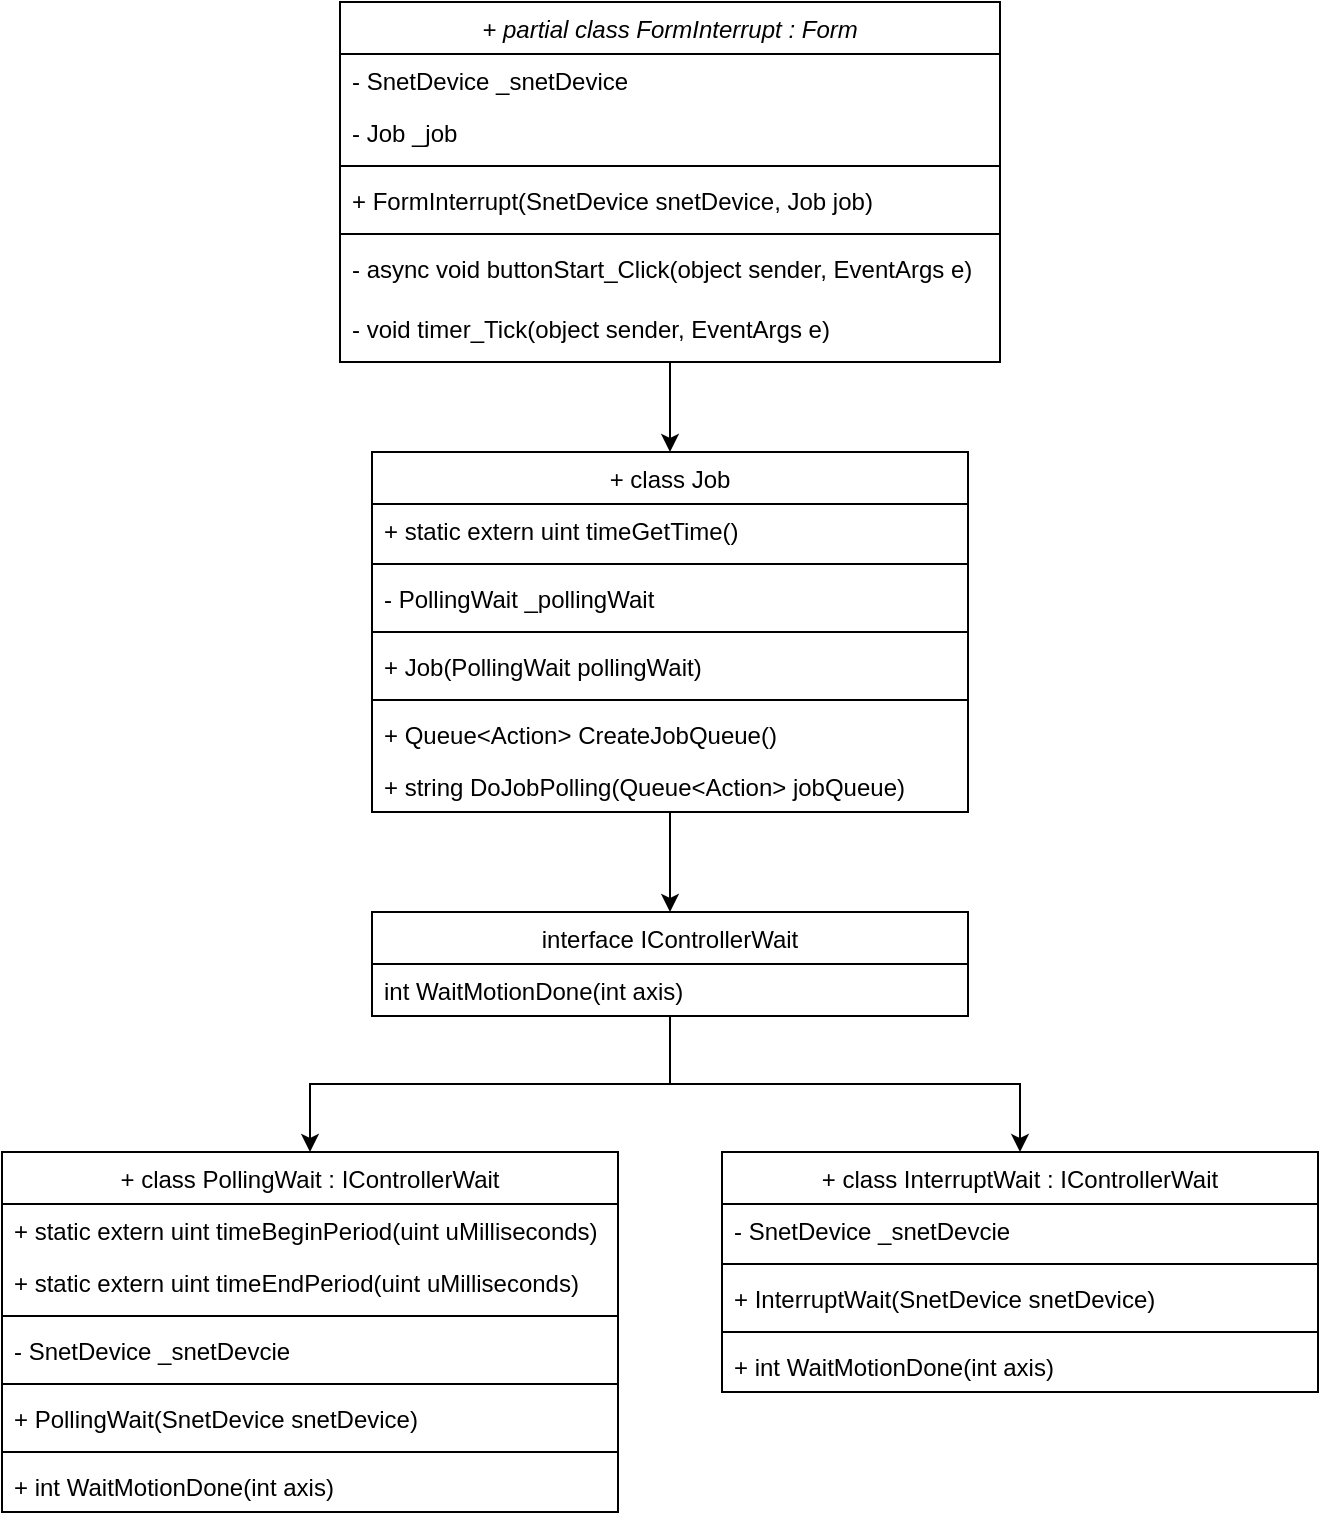 <mxfile version="16.6.2" type="device" pages="2"><diagram id="C5RBs43oDa-KdzZeNtuy" name="ClassDiagram"><mxGraphModel dx="1422" dy="762" grid="1" gridSize="10" guides="1" tooltips="1" connect="1" arrows="1" fold="1" page="1" pageScale="1" pageWidth="827" pageHeight="1169" math="0" shadow="0"><root><mxCell id="WIyWlLk6GJQsqaUBKTNV-0"/><mxCell id="WIyWlLk6GJQsqaUBKTNV-1" parent="WIyWlLk6GJQsqaUBKTNV-0"/><mxCell id="IxHLVfhOY86PWnA-Gyq3-32" style="edgeStyle=orthogonalEdgeStyle;rounded=0;orthogonalLoop=1;jettySize=auto;html=1;entryX=0.5;entryY=0;entryDx=0;entryDy=0;" parent="WIyWlLk6GJQsqaUBKTNV-1" source="zkfFHV4jXpPFQw0GAbJ--0" target="zkfFHV4jXpPFQw0GAbJ--17" edge="1"><mxGeometry relative="1" as="geometry"/></mxCell><mxCell id="zkfFHV4jXpPFQw0GAbJ--0" value="+ partial class FormInterrupt : Form" style="swimlane;fontStyle=2;align=center;verticalAlign=top;childLayout=stackLayout;horizontal=1;startSize=26;horizontalStack=0;resizeParent=1;resizeLast=0;collapsible=1;marginBottom=0;rounded=0;shadow=0;strokeWidth=1;" parent="WIyWlLk6GJQsqaUBKTNV-1" vertex="1"><mxGeometry x="254" y="207" width="330" height="180" as="geometry"><mxRectangle x="230" y="140" width="160" height="26" as="alternateBounds"/></mxGeometry></mxCell><mxCell id="zkfFHV4jXpPFQw0GAbJ--1" value="- SnetDevice _snetDevice" style="text;align=left;verticalAlign=top;spacingLeft=4;spacingRight=4;overflow=hidden;rotatable=0;points=[[0,0.5],[1,0.5]];portConstraint=eastwest;" parent="zkfFHV4jXpPFQw0GAbJ--0" vertex="1"><mxGeometry y="26" width="330" height="26" as="geometry"/></mxCell><mxCell id="zkfFHV4jXpPFQw0GAbJ--2" value="- Job _job" style="text;align=left;verticalAlign=top;spacingLeft=4;spacingRight=4;overflow=hidden;rotatable=0;points=[[0,0.5],[1,0.5]];portConstraint=eastwest;rounded=0;shadow=0;html=0;" parent="zkfFHV4jXpPFQw0GAbJ--0" vertex="1"><mxGeometry y="52" width="330" height="26" as="geometry"/></mxCell><mxCell id="zkfFHV4jXpPFQw0GAbJ--4" value="" style="line;html=1;strokeWidth=1;align=left;verticalAlign=middle;spacingTop=-1;spacingLeft=3;spacingRight=3;rotatable=0;labelPosition=right;points=[];portConstraint=eastwest;" parent="zkfFHV4jXpPFQw0GAbJ--0" vertex="1"><mxGeometry y="78" width="330" height="8" as="geometry"/></mxCell><mxCell id="IxHLVfhOY86PWnA-Gyq3-1" value="+ FormInterrupt(SnetDevice snetDevice, Job job)" style="text;align=left;verticalAlign=top;spacingLeft=4;spacingRight=4;overflow=hidden;rotatable=0;points=[[0,0.5],[1,0.5]];portConstraint=eastwest;rounded=0;shadow=0;html=0;" parent="zkfFHV4jXpPFQw0GAbJ--0" vertex="1"><mxGeometry y="86" width="330" height="26" as="geometry"/></mxCell><mxCell id="IxHLVfhOY86PWnA-Gyq3-0" value="" style="line;html=1;strokeWidth=1;align=left;verticalAlign=middle;spacingTop=-1;spacingLeft=3;spacingRight=3;rotatable=0;labelPosition=right;points=[];portConstraint=eastwest;" parent="zkfFHV4jXpPFQw0GAbJ--0" vertex="1"><mxGeometry y="112" width="330" height="8" as="geometry"/></mxCell><mxCell id="zkfFHV4jXpPFQw0GAbJ--5" value="- async void buttonStart_Click(object sender, EventArgs e)" style="text;align=left;verticalAlign=top;spacingLeft=4;spacingRight=4;overflow=hidden;rotatable=0;points=[[0,0.5],[1,0.5]];portConstraint=eastwest;" parent="zkfFHV4jXpPFQw0GAbJ--0" vertex="1"><mxGeometry y="120" width="330" height="30" as="geometry"/></mxCell><mxCell id="NC8krUIxReRvS9KVghJu-0" value="- void timer_Tick(object sender, EventArgs e)" style="text;align=left;verticalAlign=top;spacingLeft=4;spacingRight=4;overflow=hidden;rotatable=0;points=[[0,0.5],[1,0.5]];portConstraint=eastwest;" vertex="1" parent="zkfFHV4jXpPFQw0GAbJ--0"><mxGeometry y="150" width="330" height="30" as="geometry"/></mxCell><mxCell id="IxHLVfhOY86PWnA-Gyq3-33" style="edgeStyle=orthogonalEdgeStyle;rounded=0;orthogonalLoop=1;jettySize=auto;html=1;" parent="WIyWlLk6GJQsqaUBKTNV-1" source="zkfFHV4jXpPFQw0GAbJ--17" target="IxHLVfhOY86PWnA-Gyq3-7" edge="1"><mxGeometry relative="1" as="geometry"/></mxCell><mxCell id="zkfFHV4jXpPFQw0GAbJ--17" value="+ class Job" style="swimlane;fontStyle=0;align=center;verticalAlign=top;childLayout=stackLayout;horizontal=1;startSize=26;horizontalStack=0;resizeParent=1;resizeLast=0;collapsible=1;marginBottom=0;rounded=0;shadow=0;strokeWidth=1;" parent="WIyWlLk6GJQsqaUBKTNV-1" vertex="1"><mxGeometry x="270" y="432" width="298" height="180" as="geometry"><mxRectangle x="550" y="140" width="160" height="26" as="alternateBounds"/></mxGeometry></mxCell><mxCell id="zkfFHV4jXpPFQw0GAbJ--18" value="+ static extern uint timeGetTime()" style="text;align=left;verticalAlign=top;spacingLeft=4;spacingRight=4;overflow=hidden;rotatable=0;points=[[0,0.5],[1,0.5]];portConstraint=eastwest;" parent="zkfFHV4jXpPFQw0GAbJ--17" vertex="1"><mxGeometry y="26" width="298" height="26" as="geometry"/></mxCell><mxCell id="zkfFHV4jXpPFQw0GAbJ--23" value="" style="line;html=1;strokeWidth=1;align=left;verticalAlign=middle;spacingTop=-1;spacingLeft=3;spacingRight=3;rotatable=0;labelPosition=right;points=[];portConstraint=eastwest;" parent="zkfFHV4jXpPFQw0GAbJ--17" vertex="1"><mxGeometry y="52" width="298" height="8" as="geometry"/></mxCell><mxCell id="zkfFHV4jXpPFQw0GAbJ--19" value="- PollingWait _pollingWait" style="text;align=left;verticalAlign=top;spacingLeft=4;spacingRight=4;overflow=hidden;rotatable=0;points=[[0,0.5],[1,0.5]];portConstraint=eastwest;rounded=0;shadow=0;html=0;" parent="zkfFHV4jXpPFQw0GAbJ--17" vertex="1"><mxGeometry y="60" width="298" height="26" as="geometry"/></mxCell><mxCell id="IxHLVfhOY86PWnA-Gyq3-4" value="" style="line;html=1;strokeWidth=1;align=left;verticalAlign=middle;spacingTop=-1;spacingLeft=3;spacingRight=3;rotatable=0;labelPosition=right;points=[];portConstraint=eastwest;" parent="zkfFHV4jXpPFQw0GAbJ--17" vertex="1"><mxGeometry y="86" width="298" height="8" as="geometry"/></mxCell><mxCell id="zkfFHV4jXpPFQw0GAbJ--20" value="+ Job(PollingWait pollingWait)" style="text;align=left;verticalAlign=top;spacingLeft=4;spacingRight=4;overflow=hidden;rotatable=0;points=[[0,0.5],[1,0.5]];portConstraint=eastwest;rounded=0;shadow=0;html=0;" parent="zkfFHV4jXpPFQw0GAbJ--17" vertex="1"><mxGeometry y="94" width="298" height="26" as="geometry"/></mxCell><mxCell id="IxHLVfhOY86PWnA-Gyq3-5" value="" style="line;html=1;strokeWidth=1;align=left;verticalAlign=middle;spacingTop=-1;spacingLeft=3;spacingRight=3;rotatable=0;labelPosition=right;points=[];portConstraint=eastwest;" parent="zkfFHV4jXpPFQw0GAbJ--17" vertex="1"><mxGeometry y="120" width="298" height="8" as="geometry"/></mxCell><mxCell id="zkfFHV4jXpPFQw0GAbJ--22" value="+ Queue&lt;Action&gt; CreateJobQueue()" style="text;align=left;verticalAlign=top;spacingLeft=4;spacingRight=4;overflow=hidden;rotatable=0;points=[[0,0.5],[1,0.5]];portConstraint=eastwest;rounded=0;shadow=0;html=0;" parent="zkfFHV4jXpPFQw0GAbJ--17" vertex="1"><mxGeometry y="128" width="298" height="26" as="geometry"/></mxCell><mxCell id="zkfFHV4jXpPFQw0GAbJ--24" value="+ string DoJobPolling(Queue&lt;Action&gt; jobQueue)" style="text;align=left;verticalAlign=top;spacingLeft=4;spacingRight=4;overflow=hidden;rotatable=0;points=[[0,0.5],[1,0.5]];portConstraint=eastwest;" parent="zkfFHV4jXpPFQw0GAbJ--17" vertex="1"><mxGeometry y="154" width="298" height="26" as="geometry"/></mxCell><mxCell id="IxHLVfhOY86PWnA-Gyq3-34" style="edgeStyle=orthogonalEdgeStyle;rounded=0;orthogonalLoop=1;jettySize=auto;html=1;" parent="WIyWlLk6GJQsqaUBKTNV-1" source="IxHLVfhOY86PWnA-Gyq3-7" target="IxHLVfhOY86PWnA-Gyq3-16" edge="1"><mxGeometry relative="1" as="geometry"/></mxCell><mxCell id="IxHLVfhOY86PWnA-Gyq3-35" style="edgeStyle=orthogonalEdgeStyle;rounded=0;orthogonalLoop=1;jettySize=auto;html=1;exitX=0.5;exitY=1;exitDx=0;exitDy=0;" parent="WIyWlLk6GJQsqaUBKTNV-1" source="IxHLVfhOY86PWnA-Gyq3-7" target="IxHLVfhOY86PWnA-Gyq3-26" edge="1"><mxGeometry relative="1" as="geometry"/></mxCell><mxCell id="IxHLVfhOY86PWnA-Gyq3-7" value="interface IControllerWait" style="swimlane;fontStyle=0;align=center;verticalAlign=top;childLayout=stackLayout;horizontal=1;startSize=26;horizontalStack=0;resizeParent=1;resizeLast=0;collapsible=1;marginBottom=0;rounded=0;shadow=0;strokeWidth=1;" parent="WIyWlLk6GJQsqaUBKTNV-1" vertex="1"><mxGeometry x="270" y="662" width="298" height="52" as="geometry"><mxRectangle x="550" y="140" width="160" height="26" as="alternateBounds"/></mxGeometry></mxCell><mxCell id="IxHLVfhOY86PWnA-Gyq3-25" value="int WaitMotionDone(int axis)" style="text;align=left;verticalAlign=top;spacingLeft=4;spacingRight=4;overflow=hidden;rotatable=0;points=[[0,0.5],[1,0.5]];portConstraint=eastwest;" parent="IxHLVfhOY86PWnA-Gyq3-7" vertex="1"><mxGeometry y="26" width="298" height="24" as="geometry"/></mxCell><mxCell id="IxHLVfhOY86PWnA-Gyq3-16" value="+ class PollingWait : IControllerWait" style="swimlane;fontStyle=0;align=center;verticalAlign=top;childLayout=stackLayout;horizontal=1;startSize=26;horizontalStack=0;resizeParent=1;resizeLast=0;collapsible=1;marginBottom=0;rounded=0;shadow=0;strokeWidth=1;" parent="WIyWlLk6GJQsqaUBKTNV-1" vertex="1"><mxGeometry x="85" y="782" width="308" height="180" as="geometry"><mxRectangle x="550" y="140" width="160" height="26" as="alternateBounds"/></mxGeometry></mxCell><mxCell id="IxHLVfhOY86PWnA-Gyq3-17" value="+ static extern uint timeBeginPeriod(uint uMilliseconds)" style="text;align=left;verticalAlign=top;spacingLeft=4;spacingRight=4;overflow=hidden;rotatable=0;points=[[0,0.5],[1,0.5]];portConstraint=eastwest;" parent="IxHLVfhOY86PWnA-Gyq3-16" vertex="1"><mxGeometry y="26" width="308" height="26" as="geometry"/></mxCell><mxCell id="qBceFtxq9DxYeDgg6gSv-2" value="+ static extern uint timeEndPeriod(uint uMilliseconds)" style="text;align=left;verticalAlign=top;spacingLeft=4;spacingRight=4;overflow=hidden;rotatable=0;points=[[0,0.5],[1,0.5]];portConstraint=eastwest;" parent="IxHLVfhOY86PWnA-Gyq3-16" vertex="1"><mxGeometry y="52" width="308" height="26" as="geometry"/></mxCell><mxCell id="qBceFtxq9DxYeDgg6gSv-1" value="" style="line;html=1;strokeWidth=1;align=left;verticalAlign=middle;spacingTop=-1;spacingLeft=3;spacingRight=3;rotatable=0;labelPosition=right;points=[];portConstraint=eastwest;" parent="IxHLVfhOY86PWnA-Gyq3-16" vertex="1"><mxGeometry y="78" width="308" height="8" as="geometry"/></mxCell><mxCell id="qBceFtxq9DxYeDgg6gSv-0" value="- SnetDevice _snetDevcie" style="text;align=left;verticalAlign=top;spacingLeft=4;spacingRight=4;overflow=hidden;rotatable=0;points=[[0,0.5],[1,0.5]];portConstraint=eastwest;" parent="IxHLVfhOY86PWnA-Gyq3-16" vertex="1"><mxGeometry y="86" width="308" height="26" as="geometry"/></mxCell><mxCell id="IxHLVfhOY86PWnA-Gyq3-18" value="" style="line;html=1;strokeWidth=1;align=left;verticalAlign=middle;spacingTop=-1;spacingLeft=3;spacingRight=3;rotatable=0;labelPosition=right;points=[];portConstraint=eastwest;" parent="IxHLVfhOY86PWnA-Gyq3-16" vertex="1"><mxGeometry y="112" width="308" height="8" as="geometry"/></mxCell><mxCell id="IxHLVfhOY86PWnA-Gyq3-19" value="+ PollingWait(SnetDevice snetDevice)" style="text;align=left;verticalAlign=top;spacingLeft=4;spacingRight=4;overflow=hidden;rotatable=0;points=[[0,0.5],[1,0.5]];portConstraint=eastwest;rounded=0;shadow=0;html=0;" parent="IxHLVfhOY86PWnA-Gyq3-16" vertex="1"><mxGeometry y="120" width="308" height="26" as="geometry"/></mxCell><mxCell id="IxHLVfhOY86PWnA-Gyq3-20" value="" style="line;html=1;strokeWidth=1;align=left;verticalAlign=middle;spacingTop=-1;spacingLeft=3;spacingRight=3;rotatable=0;labelPosition=right;points=[];portConstraint=eastwest;" parent="IxHLVfhOY86PWnA-Gyq3-16" vertex="1"><mxGeometry y="146" width="308" height="8" as="geometry"/></mxCell><mxCell id="IxHLVfhOY86PWnA-Gyq3-21" value="+ int WaitMotionDone(int axis)" style="text;align=left;verticalAlign=top;spacingLeft=4;spacingRight=4;overflow=hidden;rotatable=0;points=[[0,0.5],[1,0.5]];portConstraint=eastwest;rounded=0;shadow=0;html=0;" parent="IxHLVfhOY86PWnA-Gyq3-16" vertex="1"><mxGeometry y="154" width="308" height="26" as="geometry"/></mxCell><mxCell id="IxHLVfhOY86PWnA-Gyq3-26" value="+ class InterruptWait : IControllerWait" style="swimlane;fontStyle=0;align=center;verticalAlign=top;childLayout=stackLayout;horizontal=1;startSize=26;horizontalStack=0;resizeParent=1;resizeLast=0;collapsible=1;marginBottom=0;rounded=0;shadow=0;strokeWidth=1;" parent="WIyWlLk6GJQsqaUBKTNV-1" vertex="1"><mxGeometry x="445" y="782" width="298" height="120" as="geometry"><mxRectangle x="550" y="140" width="160" height="26" as="alternateBounds"/></mxGeometry></mxCell><mxCell id="IxHLVfhOY86PWnA-Gyq3-27" value="- SnetDevice _snetDevcie" style="text;align=left;verticalAlign=top;spacingLeft=4;spacingRight=4;overflow=hidden;rotatable=0;points=[[0,0.5],[1,0.5]];portConstraint=eastwest;" parent="IxHLVfhOY86PWnA-Gyq3-26" vertex="1"><mxGeometry y="26" width="298" height="26" as="geometry"/></mxCell><mxCell id="IxHLVfhOY86PWnA-Gyq3-28" value="" style="line;html=1;strokeWidth=1;align=left;verticalAlign=middle;spacingTop=-1;spacingLeft=3;spacingRight=3;rotatable=0;labelPosition=right;points=[];portConstraint=eastwest;" parent="IxHLVfhOY86PWnA-Gyq3-26" vertex="1"><mxGeometry y="52" width="298" height="8" as="geometry"/></mxCell><mxCell id="IxHLVfhOY86PWnA-Gyq3-29" value="+ InterruptWait(SnetDevice snetDevice)" style="text;align=left;verticalAlign=top;spacingLeft=4;spacingRight=4;overflow=hidden;rotatable=0;points=[[0,0.5],[1,0.5]];portConstraint=eastwest;rounded=0;shadow=0;html=0;" parent="IxHLVfhOY86PWnA-Gyq3-26" vertex="1"><mxGeometry y="60" width="298" height="26" as="geometry"/></mxCell><mxCell id="IxHLVfhOY86PWnA-Gyq3-30" value="" style="line;html=1;strokeWidth=1;align=left;verticalAlign=middle;spacingTop=-1;spacingLeft=3;spacingRight=3;rotatable=0;labelPosition=right;points=[];portConstraint=eastwest;" parent="IxHLVfhOY86PWnA-Gyq3-26" vertex="1"><mxGeometry y="86" width="298" height="8" as="geometry"/></mxCell><mxCell id="IxHLVfhOY86PWnA-Gyq3-31" value="+ int WaitMotionDone(int axis)" style="text;align=left;verticalAlign=top;spacingLeft=4;spacingRight=4;overflow=hidden;rotatable=0;points=[[0,0.5],[1,0.5]];portConstraint=eastwest;rounded=0;shadow=0;html=0;" parent="IxHLVfhOY86PWnA-Gyq3-26" vertex="1"><mxGeometry y="94" width="298" height="26" as="geometry"/></mxCell></root></mxGraphModel></diagram><diagram id="hNvPXi9wQsh4KGJOwSyo" name="FlowChart"><mxGraphModel dx="1422" dy="762" grid="1" gridSize="10" guides="1" tooltips="1" connect="1" arrows="1" fold="1" page="1" pageScale="1" pageWidth="827" pageHeight="1169" math="0" shadow="0"><root><mxCell id="ifxCodhtlXiuQXGO27VI-0"/><mxCell id="ifxCodhtlXiuQXGO27VI-1" parent="ifxCodhtlXiuQXGO27VI-0"/><mxCell id="ifxCodhtlXiuQXGO27VI-2" value="FormInterrupt 생성자 호출" style="rounded=1;whiteSpace=wrap;html=1;fontSize=12;glass=0;strokeWidth=1;shadow=0;" parent="ifxCodhtlXiuQXGO27VI-1" vertex="1"><mxGeometry x="324" y="30" width="180" height="40" as="geometry"/></mxCell><mxCell id="ifxCodhtlXiuQXGO27VI-3" value="SnetDevice 객체 생성" style="rounded=1;whiteSpace=wrap;html=1;fontSize=12;glass=0;strokeWidth=1;shadow=0;" parent="ifxCodhtlXiuQXGO27VI-1" vertex="1"><mxGeometry x="341.5" y="110" width="145" height="40" as="geometry"/></mxCell><mxCell id="ifxCodhtlXiuQXGO27VI-4" value="" style="rounded=0;html=1;jettySize=auto;orthogonalLoop=1;fontSize=11;endArrow=block;endFill=0;endSize=8;strokeWidth=1;shadow=0;labelBackgroundColor=none;edgeStyle=orthogonalEdgeStyle;" parent="ifxCodhtlXiuQXGO27VI-1" edge="1"><mxGeometry relative="1" as="geometry"><mxPoint x="413.8" y="70" as="sourcePoint"/><mxPoint x="413.8" y="110" as="targetPoint"/></mxGeometry></mxCell><mxCell id="ifxCodhtlXiuQXGO27VI-5" value="Job 객체 생성" style="rounded=1;whiteSpace=wrap;html=1;fontSize=12;glass=0;strokeWidth=1;shadow=0;" parent="ifxCodhtlXiuQXGO27VI-1" vertex="1"><mxGeometry x="361.5" y="190" width="105" height="40" as="geometry"/></mxCell><mxCell id="ifxCodhtlXiuQXGO27VI-6" value="" style="rounded=0;html=1;jettySize=auto;orthogonalLoop=1;fontSize=11;endArrow=block;endFill=0;endSize=8;strokeWidth=1;shadow=0;labelBackgroundColor=none;edgeStyle=orthogonalEdgeStyle;" parent="ifxCodhtlXiuQXGO27VI-1" edge="1"><mxGeometry relative="1" as="geometry"><mxPoint x="413.58" y="150" as="sourcePoint"/><mxPoint x="413.58" y="190" as="targetPoint"/></mxGeometry></mxCell><mxCell id="ifxCodhtlXiuQXGO27VI-7" value="" style="rounded=0;html=1;jettySize=auto;orthogonalLoop=1;fontSize=11;endArrow=block;endFill=0;endSize=8;strokeWidth=1;shadow=0;labelBackgroundColor=none;edgeStyle=orthogonalEdgeStyle;" parent="ifxCodhtlXiuQXGO27VI-1" edge="1"><mxGeometry relative="1" as="geometry"><mxPoint x="413.58" y="230" as="sourcePoint"/><mxPoint x="413.58" y="270" as="targetPoint"/></mxGeometry></mxCell><mxCell id="ifxCodhtlXiuQXGO27VI-8" value="buttonStart 클릭" style="ellipse;shape=cloud;whiteSpace=wrap;html=1;" parent="ifxCodhtlXiuQXGO27VI-1" vertex="1"><mxGeometry x="328.62" y="343" width="170" height="60" as="geometry"/></mxCell><mxCell id="ifxCodhtlXiuQXGO27VI-9" value="" style="rounded=0;html=1;jettySize=auto;orthogonalLoop=1;fontSize=11;endArrow=block;endFill=0;endSize=8;strokeWidth=1;shadow=0;labelBackgroundColor=none;edgeStyle=orthogonalEdgeStyle;" parent="ifxCodhtlXiuQXGO27VI-1" edge="1"><mxGeometry relative="1" as="geometry"><mxPoint x="413.2" y="400" as="sourcePoint"/><mxPoint x="413.2" y="440" as="targetPoint"/></mxGeometry></mxCell><mxCell id="ifxCodhtlXiuQXGO27VI-10" value="Form에 입력된data 파싱" style="rounded=1;whiteSpace=wrap;html=1;fontSize=12;glass=0;strokeWidth=1;shadow=0;" parent="ifxCodhtlXiuQXGO27VI-1" vertex="1"><mxGeometry x="332.37" y="440" width="162.5" height="40" as="geometry"/></mxCell><mxCell id="ifxCodhtlXiuQXGO27VI-11" value="JobQueue 생성" style="rounded=1;whiteSpace=wrap;html=1;fontSize=12;glass=0;strokeWidth=1;shadow=0;" parent="ifxCodhtlXiuQXGO27VI-1" vertex="1"><mxGeometry x="352.37" y="520" width="122.5" height="40" as="geometry"/></mxCell><mxCell id="ifxCodhtlXiuQXGO27VI-12" value="" style="rounded=0;html=1;jettySize=auto;orthogonalLoop=1;fontSize=11;endArrow=block;endFill=0;endSize=8;strokeWidth=1;shadow=0;labelBackgroundColor=none;edgeStyle=orthogonalEdgeStyle;" parent="ifxCodhtlXiuQXGO27VI-1" edge="1"><mxGeometry relative="1" as="geometry"><mxPoint x="413.42" y="480" as="sourcePoint"/><mxPoint x="413.42" y="520" as="targetPoint"/></mxGeometry></mxCell><mxCell id="ifxCodhtlXiuQXGO27VI-13" value="JobQueue에 Job 할당(Enqueue)" style="rounded=1;whiteSpace=wrap;html=1;fontSize=12;glass=0;strokeWidth=1;shadow=0;" parent="ifxCodhtlXiuQXGO27VI-1" vertex="1"><mxGeometry x="305.5" y="600" width="216.25" height="40" as="geometry"/></mxCell><mxCell id="ifxCodhtlXiuQXGO27VI-14" value="" style="rounded=0;html=1;jettySize=auto;orthogonalLoop=1;fontSize=11;endArrow=block;endFill=0;endSize=8;strokeWidth=1;shadow=0;labelBackgroundColor=none;edgeStyle=orthogonalEdgeStyle;" parent="ifxCodhtlXiuQXGO27VI-1" edge="1"><mxGeometry relative="1" as="geometry"><mxPoint x="413.42" y="560" as="sourcePoint"/><mxPoint x="413.42" y="600" as="targetPoint"/></mxGeometry></mxCell><mxCell id="ifxCodhtlXiuQXGO27VI-15" value="DoJobPolling(Job 실행 함수)의&lt;br&gt;람다식(Action) 선언" style="rounded=1;whiteSpace=wrap;html=1;fontSize=12;glass=0;strokeWidth=1;shadow=0;" parent="ifxCodhtlXiuQXGO27VI-1" vertex="1"><mxGeometry x="309.56" y="680" width="208.13" height="50" as="geometry"/></mxCell><mxCell id="ifxCodhtlXiuQXGO27VI-16" value="" style="rounded=0;html=1;jettySize=auto;orthogonalLoop=1;fontSize=11;endArrow=block;endFill=0;endSize=8;strokeWidth=1;shadow=0;labelBackgroundColor=none;edgeStyle=orthogonalEdgeStyle;" parent="ifxCodhtlXiuQXGO27VI-1" edge="1"><mxGeometry relative="1" as="geometry"><mxPoint x="413.42" y="640" as="sourcePoint"/><mxPoint x="413.42" y="680" as="targetPoint"/></mxGeometry></mxCell><mxCell id="ifxCodhtlXiuQXGO27VI-17" value="" style="rounded=0;html=1;jettySize=auto;orthogonalLoop=1;fontSize=11;endArrow=block;endFill=0;endSize=8;strokeWidth=1;shadow=0;labelBackgroundColor=none;edgeStyle=orthogonalEdgeStyle;" parent="ifxCodhtlXiuQXGO27VI-1" edge="1"><mxGeometry relative="1" as="geometry"><mxPoint x="413.2" y="730" as="sourcePoint"/><mxPoint x="413.2" y="770" as="targetPoint"/></mxGeometry></mxCell><mxCell id="ifxCodhtlXiuQXGO27VI-18" value="Task 생성 및 실행&lt;br&gt;(&lt;u&gt;DoJobPolling&lt;/u&gt;)" style="rounded=1;whiteSpace=wrap;html=1;fontSize=12;glass=0;strokeWidth=1;shadow=0;" parent="ifxCodhtlXiuQXGO27VI-1" vertex="1"><mxGeometry x="337.37" y="770" width="152.5" height="50" as="geometry"/></mxCell><mxCell id="ifxCodhtlXiuQXGO27VI-19" value="" style="rounded=0;html=1;jettySize=auto;orthogonalLoop=1;fontSize=11;endArrow=block;endFill=0;endSize=8;strokeWidth=1;shadow=0;labelBackgroundColor=none;edgeStyle=orthogonalEdgeStyle;" parent="ifxCodhtlXiuQXGO27VI-1" edge="1"><mxGeometry relative="1" as="geometry"><mxPoint x="413.21" y="820" as="sourcePoint"/><mxPoint x="413.21" y="860" as="targetPoint"/></mxGeometry></mxCell><mxCell id="ifxCodhtlXiuQXGO27VI-20" value="Task 끝날 때까지 대기(await)" style="rounded=1;whiteSpace=wrap;html=1;fontSize=12;glass=0;strokeWidth=1;shadow=0;" parent="ifxCodhtlXiuQXGO27VI-1" vertex="1"><mxGeometry x="318.32" y="860" width="190.61" height="40" as="geometry"/></mxCell><mxCell id="ifxCodhtlXiuQXGO27VI-21" value="" style="rounded=0;html=1;jettySize=auto;orthogonalLoop=1;fontSize=11;endArrow=block;endFill=0;endSize=8;strokeWidth=1;shadow=0;labelBackgroundColor=none;edgeStyle=orthogonalEdgeStyle;" parent="ifxCodhtlXiuQXGO27VI-1" edge="1"><mxGeometry relative="1" as="geometry"><mxPoint x="413.22" y="900" as="sourcePoint"/><mxPoint x="413.22" y="940" as="targetPoint"/></mxGeometry></mxCell><mxCell id="ifxCodhtlXiuQXGO27VI-22" value="MessageBox에 MotionDone 시간 띄우기" style="rounded=1;whiteSpace=wrap;html=1;fontSize=12;glass=0;strokeWidth=1;shadow=0;" parent="ifxCodhtlXiuQXGO27VI-1" vertex="1"><mxGeometry x="283" y="940" width="261.26" height="40" as="geometry"/></mxCell><mxCell id="ifxCodhtlXiuQXGO27VI-23" value="Stopwatch 객체 생성 및 실행" style="rounded=1;whiteSpace=wrap;html=1;fontSize=12;glass=0;strokeWidth=1;shadow=0;" parent="ifxCodhtlXiuQXGO27VI-1" vertex="1"><mxGeometry x="320.44" y="1406" width="185.86" height="40" as="geometry"/></mxCell><mxCell id="ifxCodhtlXiuQXGO27VI-24" value="" style="rounded=0;html=1;jettySize=auto;orthogonalLoop=1;fontSize=11;endArrow=block;endFill=0;endSize=8;strokeWidth=1;shadow=0;labelBackgroundColor=none;edgeStyle=orthogonalEdgeStyle;" parent="ifxCodhtlXiuQXGO27VI-1" edge="1"><mxGeometry relative="1" as="geometry"><mxPoint x="413.27" y="1447" as="sourcePoint"/><mxPoint x="413.27" y="1487" as="targetPoint"/></mxGeometry></mxCell><mxCell id="ifxCodhtlXiuQXGO27VI-25" value="jobQueue 속에&lt;br&gt;Job이 존재하는가?" style="rhombus;whiteSpace=wrap;html=1;shadow=0;fontFamily=Helvetica;fontSize=12;align=center;strokeWidth=1;spacing=6;spacingTop=-4;" parent="ifxCodhtlXiuQXGO27VI-1" vertex="1"><mxGeometry x="303.37" y="1487" width="220.01" height="80" as="geometry"/></mxCell><mxCell id="ifxCodhtlXiuQXGO27VI-26" value="Yes" style="rounded=0;html=1;jettySize=auto;orthogonalLoop=1;fontSize=11;endArrow=block;endFill=0;endSize=8;strokeWidth=1;shadow=0;labelBackgroundColor=none;edgeStyle=orthogonalEdgeStyle;" parent="ifxCodhtlXiuQXGO27VI-1" edge="1"><mxGeometry y="20" relative="1" as="geometry"><mxPoint as="offset"/><mxPoint x="412.95" y="1567" as="sourcePoint"/><mxPoint x="412.95" y="1607" as="targetPoint"/></mxGeometry></mxCell><mxCell id="ifxCodhtlXiuQXGO27VI-27" value="MotionDone 체크(&lt;u&gt;WaitMotionDone&lt;/u&gt;)" style="rounded=1;whiteSpace=wrap;html=1;fontSize=12;glass=0;strokeWidth=1;shadow=0;" parent="ifxCodhtlXiuQXGO27VI-1" vertex="1"><mxGeometry x="343.22" y="1607" width="140.31" height="50" as="geometry"/></mxCell><mxCell id="ifxCodhtlXiuQXGO27VI-28" value="motionDone == 0" style="rhombus;whiteSpace=wrap;html=1;shadow=0;fontFamily=Helvetica;fontSize=12;align=center;strokeWidth=1;spacing=6;spacingTop=-4;" parent="ifxCodhtlXiuQXGO27VI-1" vertex="1"><mxGeometry x="343.37" y="1697" width="140" height="80" as="geometry"/></mxCell><mxCell id="ifxCodhtlXiuQXGO27VI-29" value="" style="rounded=0;html=1;jettySize=auto;orthogonalLoop=1;fontSize=11;endArrow=block;endFill=0;endSize=8;strokeWidth=1;shadow=0;labelBackgroundColor=none;edgeStyle=orthogonalEdgeStyle;" parent="ifxCodhtlXiuQXGO27VI-1" edge="1"><mxGeometry relative="1" as="geometry"><mxPoint x="412.96" y="1657" as="sourcePoint"/><mxPoint x="412.96" y="1697" as="targetPoint"/></mxGeometry></mxCell><mxCell id="ifxCodhtlXiuQXGO27VI-30" value="Yes" style="rounded=0;html=1;jettySize=auto;orthogonalLoop=1;fontSize=11;endArrow=block;endFill=0;endSize=8;strokeWidth=1;shadow=0;labelBackgroundColor=none;edgeStyle=orthogonalEdgeStyle;" parent="ifxCodhtlXiuQXGO27VI-1" edge="1"><mxGeometry y="20" relative="1" as="geometry"><mxPoint as="offset"/><mxPoint x="412.95" y="1777" as="sourcePoint"/><mxPoint x="412.95" y="1817" as="targetPoint"/></mxGeometry></mxCell><mxCell id="ifxCodhtlXiuQXGO27VI-31" value="JobQueue에서 Job 꺼내기(Dequeue)" style="rounded=1;whiteSpace=wrap;html=1;fontSize=12;glass=0;strokeWidth=1;shadow=0;" parent="ifxCodhtlXiuQXGO27VI-1" vertex="1"><mxGeometry x="298.84" y="1817" width="229.06" height="40" as="geometry"/></mxCell><mxCell id="ifxCodhtlXiuQXGO27VI-32" value="" style="rounded=0;html=1;jettySize=auto;orthogonalLoop=1;fontSize=11;endArrow=block;endFill=0;endSize=8;strokeWidth=1;shadow=0;labelBackgroundColor=none;edgeStyle=orthogonalEdgeStyle;" parent="ifxCodhtlXiuQXGO27VI-1" edge="1"><mxGeometry relative="1" as="geometry"><mxPoint x="412.95" y="1857" as="sourcePoint"/><mxPoint x="412.95" y="1897" as="targetPoint"/></mxGeometry></mxCell><mxCell id="ifxCodhtlXiuQXGO27VI-33" value="꺼낸 Job 실행하기(Invoke)" style="rounded=1;whiteSpace=wrap;html=1;fontSize=12;glass=0;strokeWidth=1;shadow=0;" parent="ifxCodhtlXiuQXGO27VI-1" vertex="1"><mxGeometry x="326.11" y="1897" width="174.53" height="40" as="geometry"/></mxCell><mxCell id="ifxCodhtlXiuQXGO27VI-34" value="" style="rounded=0;html=1;jettySize=auto;orthogonalLoop=1;fontSize=11;endArrow=block;endFill=0;endSize=8;strokeWidth=1;shadow=0;labelBackgroundColor=none;edgeStyle=orthogonalEdgeStyle;" parent="ifxCodhtlXiuQXGO27VI-1" edge="1"><mxGeometry relative="1" as="geometry"><mxPoint x="412.95" y="1937" as="sourcePoint"/><mxPoint x="412.95" y="1977" as="targetPoint"/></mxGeometry></mxCell><mxCell id="ifxCodhtlXiuQXGO27VI-35" value="MotionDone 체크" style="rounded=1;whiteSpace=wrap;html=1;fontSize=12;glass=0;strokeWidth=1;shadow=0;" parent="ifxCodhtlXiuQXGO27VI-1" vertex="1"><mxGeometry x="343.22" y="1977" width="140.31" height="40" as="geometry"/></mxCell><mxCell id="ifxCodhtlXiuQXGO27VI-38" value="Stopwatch 종료" style="rounded=1;whiteSpace=wrap;html=1;fontSize=12;glass=0;strokeWidth=1;shadow=0;" parent="ifxCodhtlXiuQXGO27VI-1" vertex="1"><mxGeometry x="346.98" y="2057" width="132.8" height="40" as="geometry"/></mxCell><mxCell id="ifxCodhtlXiuQXGO27VI-39" value="" style="rounded=0;html=1;jettySize=auto;orthogonalLoop=1;fontSize=11;endArrow=block;endFill=0;endSize=8;strokeWidth=1;shadow=0;labelBackgroundColor=none;edgeStyle=orthogonalEdgeStyle;" parent="ifxCodhtlXiuQXGO27VI-1" edge="1"><mxGeometry relative="1" as="geometry"><mxPoint x="412.96" y="2097" as="sourcePoint"/><mxPoint x="412.96" y="2137" as="targetPoint"/></mxGeometry></mxCell><mxCell id="ifxCodhtlXiuQXGO27VI-41" value="" style="rounded=0;html=1;jettySize=auto;orthogonalLoop=1;fontSize=11;endArrow=block;endFill=0;endSize=8;strokeWidth=1;shadow=0;labelBackgroundColor=none;edgeStyle=orthogonalEdgeStyle;" parent="ifxCodhtlXiuQXGO27VI-1" edge="1"><mxGeometry relative="1" as="geometry"><mxPoint x="412.95" y="2017" as="sourcePoint"/><mxPoint x="412.95" y="2057" as="targetPoint"/></mxGeometry></mxCell><mxCell id="ifxCodhtlXiuQXGO27VI-43" value="경과 시간(ms) 반환" style="rounded=1;whiteSpace=wrap;html=1;fontSize=12;glass=0;strokeWidth=1;shadow=0;" parent="ifxCodhtlXiuQXGO27VI-1" vertex="1"><mxGeometry x="334.52" y="2137" width="158.3" height="40" as="geometry"/></mxCell><mxCell id="ifxCodhtlXiuQXGO27VI-57" value="&lt;font style=&quot;font-size: 16px&quot;&gt;&lt;u&gt;Job.DoJobPolling&lt;/u&gt;&lt;/font&gt;" style="text;html=1;strokeColor=none;fillColor=none;align=center;verticalAlign=middle;whiteSpace=wrap;rounded=0;" parent="ifxCodhtlXiuQXGO27VI-1" vertex="1"><mxGeometry x="328.67" y="1350" width="170" height="30" as="geometry"/></mxCell><mxCell id="EAbmnCluVSXFDWs62LGk-0" value="" style="rounded=0;html=1;jettySize=auto;orthogonalLoop=1;fontSize=11;endArrow=block;endFill=0;endSize=8;strokeWidth=1;shadow=0;labelBackgroundColor=none;edgeStyle=orthogonalEdgeStyle;" edge="1" parent="ifxCodhtlXiuQXGO27VI-1"><mxGeometry relative="1" as="geometry"><mxPoint x="413.12" y="980" as="sourcePoint"/><mxPoint x="413.12" y="1020" as="targetPoint"/></mxGeometry></mxCell><mxCell id="EAbmnCluVSXFDWs62LGk-1" value="timer 시작" style="rounded=1;whiteSpace=wrap;html=1;fontSize=12;glass=0;strokeWidth=1;shadow=0;" vertex="1" parent="ifxCodhtlXiuQXGO27VI-1"><mxGeometry x="359" y="270" width="109" height="40" as="geometry"/></mxCell><mxCell id="EAbmnCluVSXFDWs62LGk-2" value="" style="rounded=0;html=1;jettySize=auto;orthogonalLoop=1;fontSize=11;endArrow=block;endFill=0;endSize=8;strokeWidth=1;shadow=0;labelBackgroundColor=none;edgeStyle=orthogonalEdgeStyle;" edge="1" parent="ifxCodhtlXiuQXGO27VI-1"><mxGeometry relative="1" as="geometry"><mxPoint x="414.0" y="310" as="sourcePoint"/><mxPoint x="414.0" y="350" as="targetPoint"/></mxGeometry></mxCell><mxCell id="EAbmnCluVSXFDWs62LGk-3" value="위치 data 가져오기(GetCommandPosition)" style="rounded=1;whiteSpace=wrap;html=1;fontSize=12;glass=0;strokeWidth=1;shadow=0;" vertex="1" parent="ifxCodhtlXiuQXGO27VI-1"><mxGeometry x="277" y="1020" width="272.74" height="40" as="geometry"/></mxCell><mxCell id="EAbmnCluVSXFDWs62LGk-4" value="" style="rounded=0;html=1;jettySize=auto;orthogonalLoop=1;fontSize=11;endArrow=block;endFill=0;endSize=8;strokeWidth=1;shadow=0;labelBackgroundColor=none;edgeStyle=orthogonalEdgeStyle;" edge="1" parent="ifxCodhtlXiuQXGO27VI-1"><mxGeometry relative="1" as="geometry"><mxPoint x="413.0" y="1060" as="sourcePoint"/><mxPoint x="413.0" y="1100" as="targetPoint"/></mxGeometry></mxCell><mxCell id="EAbmnCluVSXFDWs62LGk-5" value="MessageBox에 위치(position) 띄우기" style="rounded=1;whiteSpace=wrap;html=1;fontSize=12;glass=0;strokeWidth=1;shadow=0;" vertex="1" parent="ifxCodhtlXiuQXGO27VI-1"><mxGeometry x="277.63" y="1100" width="272.74" height="40" as="geometry"/></mxCell><mxCell id="EAbmnCluVSXFDWs62LGk-12" value="moving == true" style="rhombus;whiteSpace=wrap;html=1;shadow=0;fontFamily=Helvetica;fontSize=12;align=center;strokeWidth=1;spacing=6;spacingTop=-4;" vertex="1" parent="ifxCodhtlXiuQXGO27VI-1"><mxGeometry x="234.57" y="2658" width="153.56" height="60" as="geometry"/></mxCell><mxCell id="EAbmnCluVSXFDWs62LGk-13" value="Yes" style="rounded=0;html=1;jettySize=auto;orthogonalLoop=1;fontSize=11;endArrow=block;endFill=0;endSize=8;strokeWidth=1;shadow=0;labelBackgroundColor=none;edgeStyle=orthogonalEdgeStyle;" edge="1" parent="ifxCodhtlXiuQXGO27VI-1"><mxGeometry y="20" relative="1" as="geometry"><mxPoint as="offset"/><mxPoint x="310.93" y="2718" as="sourcePoint"/><mxPoint x="310.93" y="2758" as="targetPoint"/></mxGeometry></mxCell><mxCell id="EAbmnCluVSXFDWs62LGk-14" value="MotionDone 체크하기(GetMotionDone)" style="rounded=1;whiteSpace=wrap;html=1;fontSize=12;glass=0;strokeWidth=1;shadow=0;" vertex="1" parent="ifxCodhtlXiuQXGO27VI-1"><mxGeometry x="194.16" y="2758" width="234.37" height="40" as="geometry"/></mxCell><mxCell id="EAbmnCluVSXFDWs62LGk-15" value="" style="rounded=0;html=1;jettySize=auto;orthogonalLoop=1;fontSize=11;endArrow=block;endFill=0;endSize=8;strokeWidth=1;shadow=0;labelBackgroundColor=none;edgeStyle=orthogonalEdgeStyle;" edge="1" parent="ifxCodhtlXiuQXGO27VI-1"><mxGeometry relative="1" as="geometry"><mxPoint x="310.94" y="2798" as="sourcePoint"/><mxPoint x="310.94" y="2838" as="targetPoint"/></mxGeometry></mxCell><mxCell id="EAbmnCluVSXFDWs62LGk-16" value="returnCode == 0&lt;br&gt;(success)" style="rhombus;whiteSpace=wrap;html=1;shadow=0;fontFamily=Helvetica;fontSize=12;align=center;strokeWidth=1;spacing=6;spacingTop=-4;" vertex="1" parent="ifxCodhtlXiuQXGO27VI-1"><mxGeometry x="206.35" y="2838" width="210" height="70" as="geometry"/></mxCell><mxCell id="EAbmnCluVSXFDWs62LGk-17" value="motionDone == true" style="rhombus;whiteSpace=wrap;html=1;shadow=0;fontFamily=Helvetica;fontSize=12;align=center;strokeWidth=1;spacing=6;spacingTop=-4;" vertex="1" parent="ifxCodhtlXiuQXGO27VI-1"><mxGeometry x="206.35" y="2948" width="210" height="60" as="geometry"/></mxCell><mxCell id="EAbmnCluVSXFDWs62LGk-19" value="moving = false" style="rounded=1;whiteSpace=wrap;html=1;fontSize=12;glass=0;strokeWidth=1;shadow=0;" vertex="1" parent="ifxCodhtlXiuQXGO27VI-1"><mxGeometry x="486.34" y="2958" width="120.4" height="40" as="geometry"/></mxCell><mxCell id="EAbmnCluVSXFDWs62LGk-20" value="No" style="edgeStyle=orthogonalEdgeStyle;rounded=0;html=1;jettySize=auto;orthogonalLoop=1;fontSize=11;endArrow=block;endFill=0;endSize=8;strokeWidth=1;shadow=0;labelBackgroundColor=none;" edge="1" parent="ifxCodhtlXiuQXGO27VI-1"><mxGeometry y="10" relative="1" as="geometry"><mxPoint as="offset"/><mxPoint x="388.13" y="2687.66" as="sourcePoint"/><mxPoint x="449.91" y="2687.66" as="targetPoint"/><Array as="points"><mxPoint x="409.91" y="2687.66"/><mxPoint x="409.91" y="2687.66"/></Array></mxGeometry></mxCell><mxCell id="EAbmnCluVSXFDWs62LGk-21" value="motionDone 성공 여부(returnCode) 반환" style="rounded=1;whiteSpace=wrap;html=1;fontSize=12;glass=0;strokeWidth=1;shadow=0;" vertex="1" parent="ifxCodhtlXiuQXGO27VI-1"><mxGeometry x="450.41" y="2661.75" width="163.75" height="52.5" as="geometry"/></mxCell><mxCell id="EAbmnCluVSXFDWs62LGk-22" value="time resolution 1ms로 설정(timeBeginPeriod)" style="rounded=1;whiteSpace=wrap;html=1;fontSize=12;glass=0;strokeWidth=1;shadow=0;" vertex="1" parent="ifxCodhtlXiuQXGO27VI-1"><mxGeometry x="173.34" y="3047.5" width="276.01" height="40" as="geometry"/></mxCell><mxCell id="EAbmnCluVSXFDWs62LGk-23" value="&lt;span style=&quot;font-size: 16px&quot;&gt;&lt;u&gt;PollingWait.WaitMotionDone&lt;/u&gt;&lt;/span&gt;" style="text;html=1;strokeColor=none;fillColor=none;align=center;verticalAlign=middle;whiteSpace=wrap;rounded=0;" vertex="1" parent="ifxCodhtlXiuQXGO27VI-1"><mxGeometry x="299.69" y="2598" width="228.62" height="30" as="geometry"/></mxCell><mxCell id="EAbmnCluVSXFDWs62LGk-24" value="" style="rounded=0;html=1;jettySize=auto;orthogonalLoop=1;fontSize=11;endArrow=block;endFill=0;endSize=8;strokeWidth=1;shadow=0;labelBackgroundColor=none;edgeStyle=orthogonalEdgeStyle;" edge="1" parent="ifxCodhtlXiuQXGO27VI-1"><mxGeometry relative="1" as="geometry"><mxPoint x="311.0" y="3087.5" as="sourcePoint"/><mxPoint x="311.0" y="3127.5" as="targetPoint"/></mxGeometry></mxCell><mxCell id="EAbmnCluVSXFDWs62LGk-25" value="1msec 동안 대기(Sleep)" style="rounded=1;whiteSpace=wrap;html=1;fontSize=12;glass=0;strokeWidth=1;shadow=0;" vertex="1" parent="ifxCodhtlXiuQXGO27VI-1"><mxGeometry x="231.6" y="3127.5" width="159.5" height="40" as="geometry"/></mxCell><mxCell id="EAbmnCluVSXFDWs62LGk-26" value="" style="rounded=0;html=1;jettySize=auto;orthogonalLoop=1;fontSize=11;endArrow=block;endFill=0;endSize=8;strokeWidth=1;shadow=0;labelBackgroundColor=none;edgeStyle=orthogonalEdgeStyle;" edge="1" parent="ifxCodhtlXiuQXGO27VI-1"><mxGeometry relative="1" as="geometry"><mxPoint x="311.0" y="3167.5" as="sourcePoint"/><mxPoint x="311.0" y="3207.5" as="targetPoint"/></mxGeometry></mxCell><mxCell id="EAbmnCluVSXFDWs62LGk-27" value="time resolution 설정 해제(timeEndPeriod)" style="rounded=1;whiteSpace=wrap;html=1;fontSize=12;glass=0;strokeWidth=1;shadow=0;" vertex="1" parent="ifxCodhtlXiuQXGO27VI-1"><mxGeometry x="179.22" y="3208" width="264.27" height="40" as="geometry"/></mxCell><mxCell id="EAbmnCluVSXFDWs62LGk-29" value="Yes" style="rounded=0;html=1;jettySize=auto;orthogonalLoop=1;fontSize=11;endArrow=block;endFill=0;endSize=8;strokeWidth=1;shadow=0;labelBackgroundColor=none;edgeStyle=orthogonalEdgeStyle;" edge="1" parent="ifxCodhtlXiuQXGO27VI-1"><mxGeometry x="0.143" y="10" relative="1" as="geometry"><mxPoint as="offset"/><mxPoint x="416.35" y="2977.5" as="sourcePoint"/><mxPoint x="486.35" y="2977.5" as="targetPoint"/></mxGeometry></mxCell><mxCell id="EAbmnCluVSXFDWs62LGk-30" value="Yes" style="rounded=0;html=1;jettySize=auto;orthogonalLoop=1;fontSize=11;endArrow=block;endFill=0;endSize=8;strokeWidth=1;shadow=0;labelBackgroundColor=none;edgeStyle=orthogonalEdgeStyle;" edge="1" parent="ifxCodhtlXiuQXGO27VI-1"><mxGeometry y="20" relative="1" as="geometry"><mxPoint as="offset"/><mxPoint x="310.85" y="2908" as="sourcePoint"/><mxPoint x="310.85" y="2948" as="targetPoint"/></mxGeometry></mxCell><mxCell id="EAbmnCluVSXFDWs62LGk-32" value="" style="rounded=0;html=1;jettySize=auto;orthogonalLoop=1;fontSize=11;endArrow=block;endFill=0;endSize=8;strokeWidth=1;shadow=0;labelBackgroundColor=none;edgeStyle=orthogonalEdgeStyle;" edge="1" parent="ifxCodhtlXiuQXGO27VI-1"><mxGeometry relative="1" as="geometry"><mxPoint x="310.85" y="3008" as="sourcePoint"/><mxPoint x="310.85" y="3048" as="targetPoint"/></mxGeometry></mxCell><mxCell id="EAbmnCluVSXFDWs62LGk-33" value="" style="rounded=0;html=1;jettySize=auto;orthogonalLoop=1;fontSize=11;endArrow=block;endFill=0;endSize=8;strokeWidth=1;shadow=0;labelBackgroundColor=none;edgeStyle=orthogonalEdgeStyle;entryX=1;entryY=0.5;entryDx=0;entryDy=0;" edge="1" parent="ifxCodhtlXiuQXGO27VI-1" target="EAbmnCluVSXFDWs62LGk-14"><mxGeometry relative="1" as="geometry"><mxPoint x="443.49" y="3227.5" as="sourcePoint"/><mxPoint x="523.49" y="3227.5" as="targetPoint"/><Array as="points"><mxPoint x="653.34" y="3228"/><mxPoint x="653.34" y="2778"/></Array></mxGeometry></mxCell><mxCell id="EAbmnCluVSXFDWs62LGk-34" value="" style="rounded=0;html=1;jettySize=auto;orthogonalLoop=1;fontSize=11;endArrow=block;endFill=0;endSize=8;strokeWidth=1;shadow=0;labelBackgroundColor=none;edgeStyle=orthogonalEdgeStyle;" edge="1" parent="ifxCodhtlXiuQXGO27VI-1"><mxGeometry relative="1" as="geometry"><mxPoint x="549.74" y="2998" as="sourcePoint"/><mxPoint x="549.74" y="3038" as="targetPoint"/></mxGeometry></mxCell><mxCell id="EAbmnCluVSXFDWs62LGk-35" value="motionDone 성공 여부(returnCode) 반환" style="rounded=1;whiteSpace=wrap;html=1;fontSize=12;glass=0;strokeWidth=1;shadow=0;" vertex="1" parent="ifxCodhtlXiuQXGO27VI-1"><mxGeometry x="466.67" y="3038" width="163.75" height="52.5" as="geometry"/></mxCell></root></mxGraphModel></diagram></mxfile>